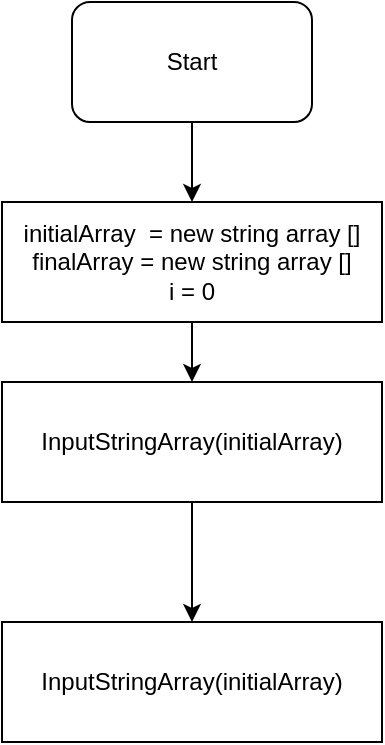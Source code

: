 <mxfile>
    <diagram id="SZF0kv5U9mDEVPIkkbhs" name="Страница 1">
        <mxGraphModel dx="566" dy="396" grid="1" gridSize="10" guides="1" tooltips="1" connect="1" arrows="1" fold="1" page="1" pageScale="1" pageWidth="827" pageHeight="1169" math="0" shadow="0">
            <root>
                <mxCell id="0"/>
                <mxCell id="1" parent="0"/>
                <mxCell id="4" style="edgeStyle=none;html=1;entryX=0.5;entryY=0;entryDx=0;entryDy=0;" edge="1" parent="1" source="2" target="3">
                    <mxGeometry relative="1" as="geometry"/>
                </mxCell>
                <mxCell id="2" value="Start" style="rounded=1;whiteSpace=wrap;html=1;" vertex="1" parent="1">
                    <mxGeometry x="230" y="30" width="120" height="60" as="geometry"/>
                </mxCell>
                <mxCell id="6" style="edgeStyle=none;html=1;entryX=0.5;entryY=0;entryDx=0;entryDy=0;" edge="1" parent="1" source="3" target="5">
                    <mxGeometry relative="1" as="geometry"/>
                </mxCell>
                <mxCell id="3" value="initialArray&amp;nbsp; = new string array []&lt;br&gt;finalArray = new string array []&lt;br&gt;i = 0" style="rounded=0;whiteSpace=wrap;html=1;" vertex="1" parent="1">
                    <mxGeometry x="195" y="130" width="190" height="60" as="geometry"/>
                </mxCell>
                <mxCell id="8" style="edgeStyle=none;html=1;entryX=0.5;entryY=0;entryDx=0;entryDy=0;" edge="1" parent="1" source="5">
                    <mxGeometry relative="1" as="geometry">
                        <mxPoint x="290" y="340" as="targetPoint"/>
                    </mxGeometry>
                </mxCell>
                <mxCell id="5" value="InputStringArray(initialArray)" style="rounded=0;whiteSpace=wrap;html=1;" vertex="1" parent="1">
                    <mxGeometry x="195" y="220" width="190" height="60" as="geometry"/>
                </mxCell>
                <mxCell id="9" value="InputStringArray(initialArray)" style="rounded=0;whiteSpace=wrap;html=1;" vertex="1" parent="1">
                    <mxGeometry x="195" y="340" width="190" height="60" as="geometry"/>
                </mxCell>
            </root>
        </mxGraphModel>
    </diagram>
</mxfile>